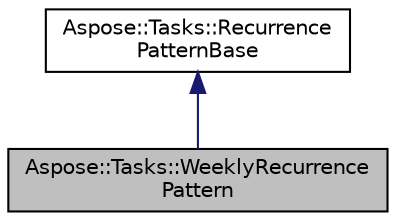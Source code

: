digraph "Aspose::Tasks::WeeklyRecurrencePattern"
{
 // LATEX_PDF_SIZE
  edge [fontname="Helvetica",fontsize="10",labelfontname="Helvetica",labelfontsize="10"];
  node [fontname="Helvetica",fontsize="10",shape=record];
  Node1 [label="Aspose::Tasks::WeeklyRecurrence\lPattern",height=0.2,width=0.4,color="black", fillcolor="grey75", style="filled", fontcolor="black",tooltip="Represents the set of parameters are used to create a weekly recurring task in a project."];
  Node2 -> Node1 [dir="back",color="midnightblue",fontsize="10",style="solid",fontname="Helvetica"];
  Node2 [label="Aspose::Tasks::Recurrence\lPatternBase",height=0.2,width=0.4,color="black", fillcolor="white", style="filled",URL="$class_aspose_1_1_tasks_1_1_recurrence_pattern_base.html",tooltip="Represents the base class of recurrence pattern."];
}
